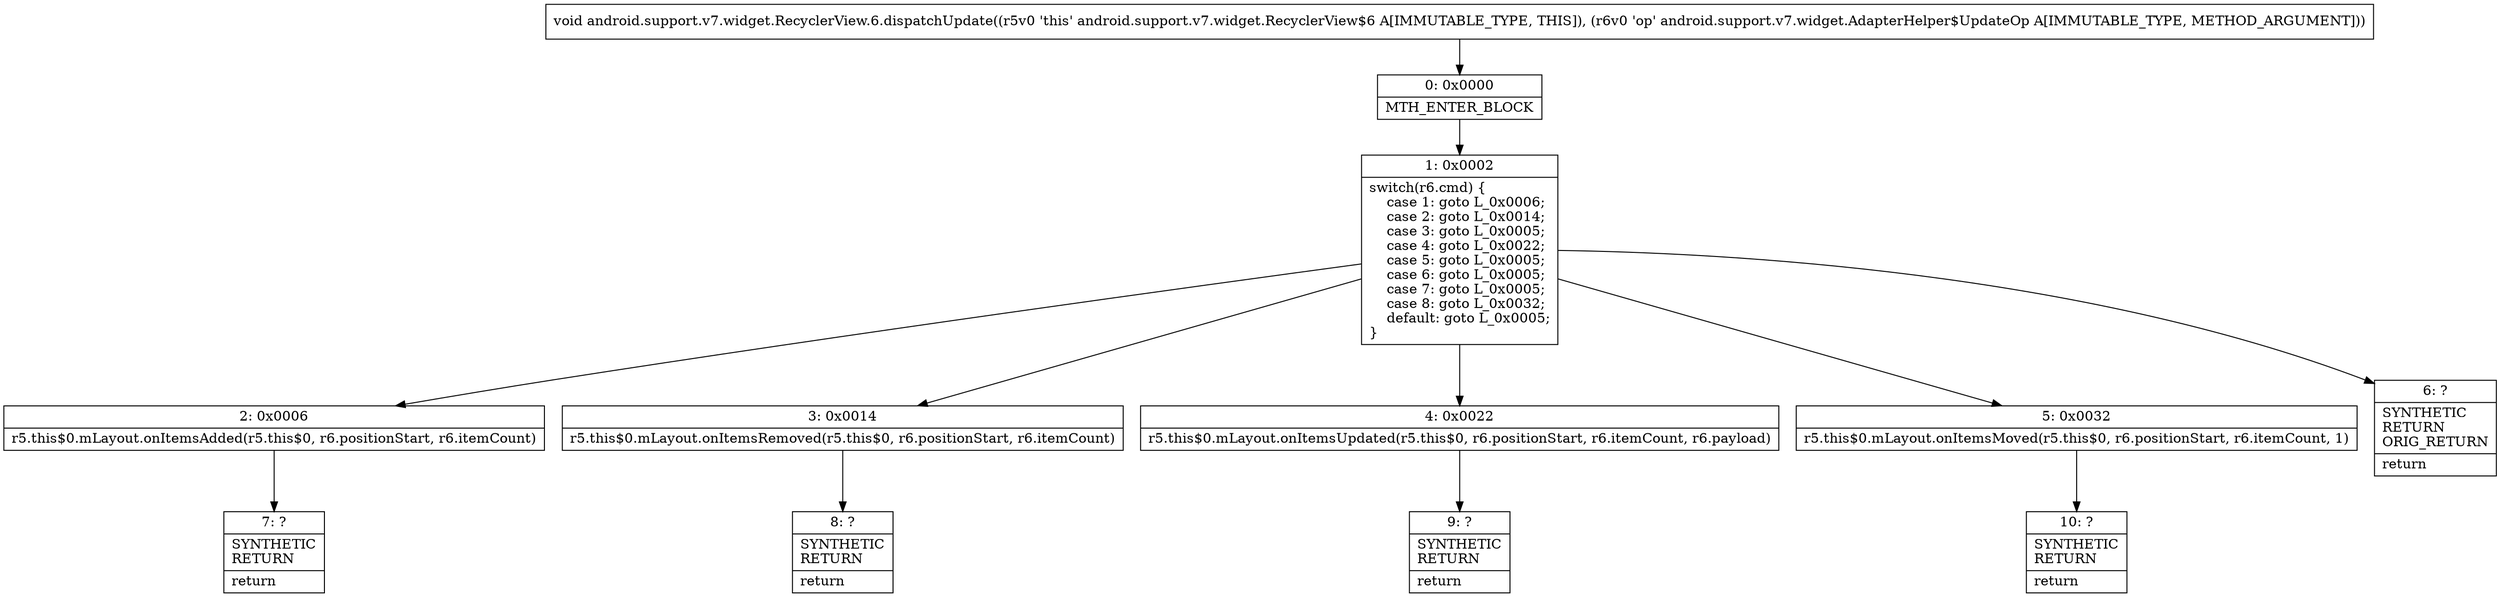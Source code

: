 digraph "CFG forandroid.support.v7.widget.RecyclerView.6.dispatchUpdate(Landroid\/support\/v7\/widget\/AdapterHelper$UpdateOp;)V" {
Node_0 [shape=record,label="{0\:\ 0x0000|MTH_ENTER_BLOCK\l}"];
Node_1 [shape=record,label="{1\:\ 0x0002|switch(r6.cmd) \{\l    case 1: goto L_0x0006;\l    case 2: goto L_0x0014;\l    case 3: goto L_0x0005;\l    case 4: goto L_0x0022;\l    case 5: goto L_0x0005;\l    case 6: goto L_0x0005;\l    case 7: goto L_0x0005;\l    case 8: goto L_0x0032;\l    default: goto L_0x0005;\l\}\l}"];
Node_2 [shape=record,label="{2\:\ 0x0006|r5.this$0.mLayout.onItemsAdded(r5.this$0, r6.positionStart, r6.itemCount)\l}"];
Node_3 [shape=record,label="{3\:\ 0x0014|r5.this$0.mLayout.onItemsRemoved(r5.this$0, r6.positionStart, r6.itemCount)\l}"];
Node_4 [shape=record,label="{4\:\ 0x0022|r5.this$0.mLayout.onItemsUpdated(r5.this$0, r6.positionStart, r6.itemCount, r6.payload)\l}"];
Node_5 [shape=record,label="{5\:\ 0x0032|r5.this$0.mLayout.onItemsMoved(r5.this$0, r6.positionStart, r6.itemCount, 1)\l}"];
Node_6 [shape=record,label="{6\:\ ?|SYNTHETIC\lRETURN\lORIG_RETURN\l|return\l}"];
Node_7 [shape=record,label="{7\:\ ?|SYNTHETIC\lRETURN\l|return\l}"];
Node_8 [shape=record,label="{8\:\ ?|SYNTHETIC\lRETURN\l|return\l}"];
Node_9 [shape=record,label="{9\:\ ?|SYNTHETIC\lRETURN\l|return\l}"];
Node_10 [shape=record,label="{10\:\ ?|SYNTHETIC\lRETURN\l|return\l}"];
MethodNode[shape=record,label="{void android.support.v7.widget.RecyclerView.6.dispatchUpdate((r5v0 'this' android.support.v7.widget.RecyclerView$6 A[IMMUTABLE_TYPE, THIS]), (r6v0 'op' android.support.v7.widget.AdapterHelper$UpdateOp A[IMMUTABLE_TYPE, METHOD_ARGUMENT])) }"];
MethodNode -> Node_0;
Node_0 -> Node_1;
Node_1 -> Node_2;
Node_1 -> Node_3;
Node_1 -> Node_4;
Node_1 -> Node_5;
Node_1 -> Node_6;
Node_2 -> Node_7;
Node_3 -> Node_8;
Node_4 -> Node_9;
Node_5 -> Node_10;
}

